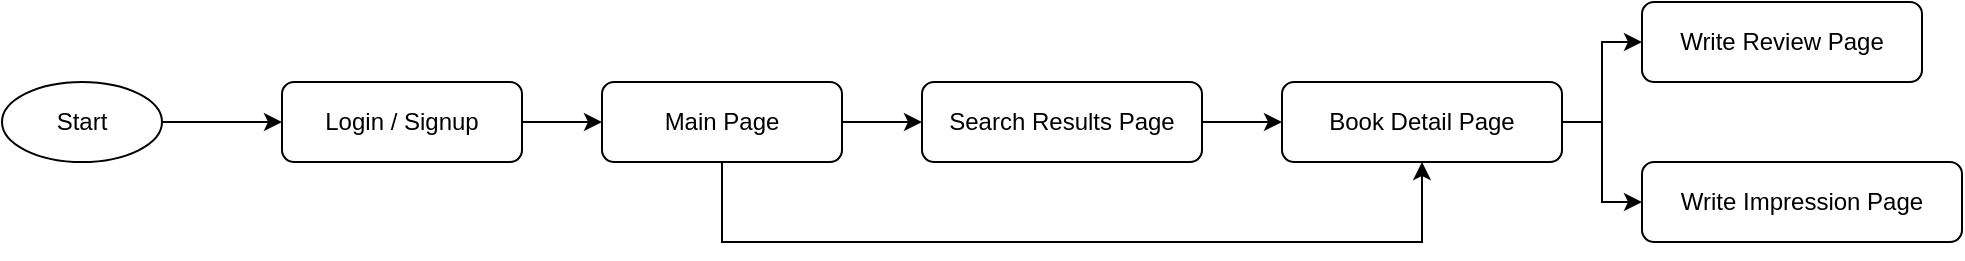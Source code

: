 <mxfile version="26.2.9">
  <diagram name="High-Level Flowchart" id="fU8zB7t4pKqzUYTqD0tz">
    <mxGraphModel dx="1428" dy="743" grid="1" gridSize="10" guides="1" tooltips="1" connect="1" arrows="1" fold="1" page="1" pageScale="1" pageWidth="827" pageHeight="1169" math="0" shadow="0">
      <root>
        <mxCell id="0" />
        <mxCell id="1" parent="0" />
        <mxCell id="2" value="Start" style="ellipse;whiteSpace=wrap;html=1;" parent="1" vertex="1">
          <mxGeometry x="40" y="40" width="80" height="40" as="geometry" />
        </mxCell>
        <mxCell id="3" value="Login / Signup" style="rounded=1;whiteSpace=wrap;html=1;" parent="1" vertex="1">
          <mxGeometry x="180" y="40" width="120" height="40" as="geometry" />
        </mxCell>
        <mxCell id="4" value="Main Page" style="rounded=1;whiteSpace=wrap;html=1;" parent="1" vertex="1">
          <mxGeometry x="340" y="40" width="120" height="40" as="geometry" />
        </mxCell>
        <mxCell id="5" value="Search Results Page" style="rounded=1;whiteSpace=wrap;html=1;" parent="1" vertex="1">
          <mxGeometry x="500" y="40" width="140" height="40" as="geometry" />
        </mxCell>
        <mxCell id="6" value="Book Detail Page" style="rounded=1;whiteSpace=wrap;html=1;" parent="1" vertex="1">
          <mxGeometry x="680" y="40" width="140" height="40" as="geometry" />
        </mxCell>
        <mxCell id="7" value="Write Review Page" style="rounded=1;whiteSpace=wrap;html=1;" parent="1" vertex="1">
          <mxGeometry x="860" width="140" height="40" as="geometry" />
        </mxCell>
        <mxCell id="8" value="Write Impression Page" style="rounded=1;whiteSpace=wrap;html=1;" parent="1" vertex="1">
          <mxGeometry x="860" y="80" width="160" height="40" as="geometry" />
        </mxCell>
        <mxCell id="9" style="edgeStyle=orthogonalEdgeStyle;rounded=0;orthogonalLoop=1;" parent="1" source="2" target="3" edge="1">
          <mxGeometry relative="1" as="geometry" />
        </mxCell>
        <mxCell id="10" style="edgeStyle=orthogonalEdgeStyle;rounded=0;orthogonalLoop=1;" parent="1" source="3" target="4" edge="1">
          <mxGeometry relative="1" as="geometry" />
        </mxCell>
        <mxCell id="11" style="edgeStyle=orthogonalEdgeStyle;rounded=0;orthogonalLoop=1;" parent="1" source="4" target="5" edge="1">
          <mxGeometry relative="1" as="geometry" />
        </mxCell>
        <mxCell id="12" style="edgeStyle=orthogonalEdgeStyle;rounded=0;orthogonalLoop=1;" parent="1" source="5" target="6" edge="1">
          <mxGeometry relative="1" as="geometry" />
        </mxCell>
        <mxCell id="13" style="edgeStyle=orthogonalEdgeStyle;rounded=0;orthogonalLoop=1;" parent="1" source="6" target="7" edge="1">
          <mxGeometry relative="1" as="geometry" />
        </mxCell>
        <mxCell id="14" style="edgeStyle=orthogonalEdgeStyle;rounded=0;orthogonalLoop=1;" parent="1" source="6" target="8" edge="1">
          <mxGeometry relative="1" as="geometry" />
        </mxCell>
        <mxCell id="TgFCBhO9Xi5UEUC_-iOS-14" value="" style="endArrow=classic;html=1;rounded=0;entryX=0.5;entryY=1;entryDx=0;entryDy=0;exitX=0.5;exitY=1;exitDx=0;exitDy=0;" edge="1" parent="1" source="4" target="6">
          <mxGeometry width="50" height="50" relative="1" as="geometry">
            <mxPoint x="545" y="170" as="sourcePoint" />
            <mxPoint x="600" y="170" as="targetPoint" />
            <Array as="points">
              <mxPoint x="400" y="120" />
              <mxPoint x="570" y="120" />
              <mxPoint x="710" y="120" />
              <mxPoint x="750" y="120" />
            </Array>
          </mxGeometry>
        </mxCell>
      </root>
    </mxGraphModel>
  </diagram>
</mxfile>
